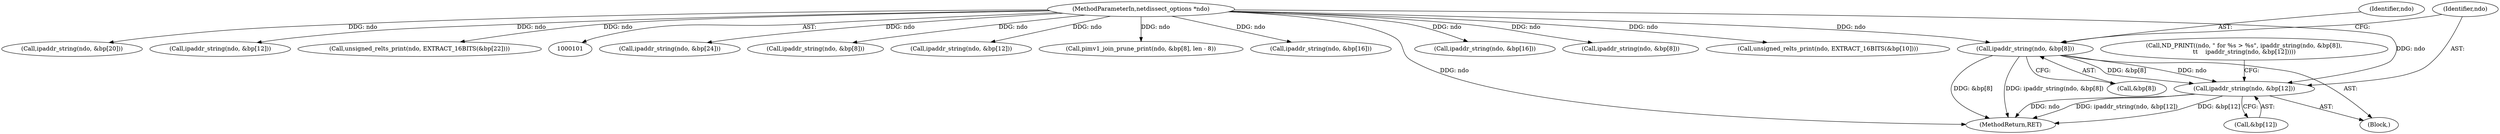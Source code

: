 digraph "0_tcpdump_5dc1860d8267b1e0cb78c9ffa2a40bea2fdb3ddc_2@array" {
"1000255" [label="(Call,ipaddr_string(ndo, &bp[12]))"];
"1000249" [label="(Call,ipaddr_string(ndo, &bp[8]))"];
"1000102" [label="(MethodParameterIn,netdissect_options *ndo)"];
"1000256" [label="(Identifier,ndo)"];
"1000229" [label="(Call,ipaddr_string(ndo, &bp[24]))"];
"1000278" [label="(Call,ipaddr_string(ndo, &bp[8]))"];
"1000249" [label="(Call,ipaddr_string(ndo, &bp[8]))"];
"1000360" [label="(Call,ipaddr_string(ndo, &bp[12]))"];
"1000257" [label="(Call,&bp[12])"];
"1000406" [label="(Call,pimv1_join_prune_print(ndo, &bp[8], len - 8))"];
"1000308" [label="(Call,ipaddr_string(ndo, &bp[16]))"];
"1000243" [label="(Call,ND_PRINT((ndo, \" for %s > %s\", ipaddr_string(ndo, &bp[8]),\n\t\t    ipaddr_string(ndo, &bp[12]))))"];
"1000335" [label="(Call,ipaddr_string(ndo, &bp[16]))"];
"1000250" [label="(Identifier,ndo)"];
"1000248" [label="(Block,)"];
"1000341" [label="(Call,ipaddr_string(ndo, &bp[8]))"];
"1000199" [label="(Call,unsigned_relts_print(ndo, EXTRACT_16BITS(&bp[10])))"];
"1000255" [label="(Call,ipaddr_string(ndo, &bp[12]))"];
"1000445" [label="(MethodReturn,RET)"];
"1000223" [label="(Call,ipaddr_string(ndo, &bp[20]))"];
"1000297" [label="(Call,ipaddr_string(ndo, &bp[12]))"];
"1000102" [label="(MethodParameterIn,netdissect_options *ndo)"];
"1000251" [label="(Call,&bp[8])"];
"1000314" [label="(Call,unsigned_relts_print(ndo, EXTRACT_16BITS(&bp[22])))"];
"1000255" -> "1000248"  [label="AST: "];
"1000255" -> "1000257"  [label="CFG: "];
"1000256" -> "1000255"  [label="AST: "];
"1000257" -> "1000255"  [label="AST: "];
"1000243" -> "1000255"  [label="CFG: "];
"1000255" -> "1000445"  [label="DDG: ndo"];
"1000255" -> "1000445"  [label="DDG: ipaddr_string(ndo, &bp[12])"];
"1000255" -> "1000445"  [label="DDG: &bp[12]"];
"1000249" -> "1000255"  [label="DDG: ndo"];
"1000249" -> "1000255"  [label="DDG: &bp[8]"];
"1000102" -> "1000255"  [label="DDG: ndo"];
"1000249" -> "1000248"  [label="AST: "];
"1000249" -> "1000251"  [label="CFG: "];
"1000250" -> "1000249"  [label="AST: "];
"1000251" -> "1000249"  [label="AST: "];
"1000256" -> "1000249"  [label="CFG: "];
"1000249" -> "1000445"  [label="DDG: &bp[8]"];
"1000249" -> "1000445"  [label="DDG: ipaddr_string(ndo, &bp[8])"];
"1000102" -> "1000249"  [label="DDG: ndo"];
"1000102" -> "1000101"  [label="AST: "];
"1000102" -> "1000445"  [label="DDG: ndo"];
"1000102" -> "1000199"  [label="DDG: ndo"];
"1000102" -> "1000223"  [label="DDG: ndo"];
"1000102" -> "1000229"  [label="DDG: ndo"];
"1000102" -> "1000278"  [label="DDG: ndo"];
"1000102" -> "1000297"  [label="DDG: ndo"];
"1000102" -> "1000308"  [label="DDG: ndo"];
"1000102" -> "1000314"  [label="DDG: ndo"];
"1000102" -> "1000335"  [label="DDG: ndo"];
"1000102" -> "1000341"  [label="DDG: ndo"];
"1000102" -> "1000360"  [label="DDG: ndo"];
"1000102" -> "1000406"  [label="DDG: ndo"];
}
